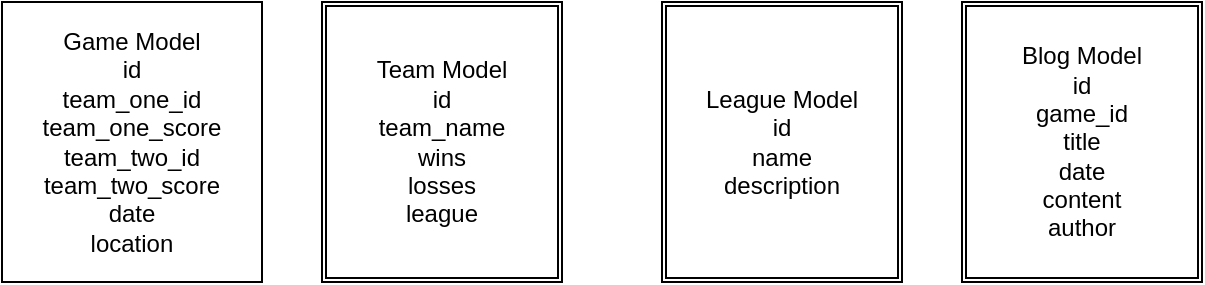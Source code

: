 <mxfile>
    <diagram id="ApzU2MZDJPCALClqjIml" name="Page-1">
        <mxGraphModel dx="457" dy="317" grid="1" gridSize="10" guides="1" tooltips="1" connect="1" arrows="1" fold="1" page="1" pageScale="1" pageWidth="850" pageHeight="1100" math="0" shadow="0">
            <root>
                <mxCell id="0"/>
                <mxCell id="1" parent="0"/>
                <mxCell id="2" value="Game Model&lt;br&gt;id&lt;br&gt;team_one_id&lt;br&gt;team_one_score&lt;br&gt;team_two_id&lt;br&gt;team_two_score&lt;br&gt;date&lt;br&gt;location" style="rounded=0;whiteSpace=wrap;html=1;" vertex="1" parent="1">
                    <mxGeometry x="160" y="20" width="130" height="140" as="geometry"/>
                </mxCell>
                <mxCell id="3" value="Team Model&lt;br&gt;id&lt;br&gt;team_name&lt;br&gt;wins&lt;br&gt;losses&lt;br&gt;league" style="shape=ext;double=1;rounded=0;whiteSpace=wrap;html=1;" vertex="1" parent="1">
                    <mxGeometry x="320" y="20" width="120" height="140" as="geometry"/>
                </mxCell>
                <mxCell id="5" value="League Model&lt;br&gt;id&lt;br&gt;name&lt;br&gt;description" style="shape=ext;double=1;rounded=0;whiteSpace=wrap;html=1;" vertex="1" parent="1">
                    <mxGeometry x="490" y="20" width="120" height="140" as="geometry"/>
                </mxCell>
                <mxCell id="6" value="Blog Model&lt;br&gt;id&lt;br&gt;game_id&lt;br&gt;title&lt;br&gt;date&lt;br&gt;content&lt;br&gt;author" style="shape=ext;double=1;rounded=0;whiteSpace=wrap;html=1;" vertex="1" parent="1">
                    <mxGeometry x="640" y="20" width="120" height="140" as="geometry"/>
                </mxCell>
            </root>
        </mxGraphModel>
    </diagram>
</mxfile>
